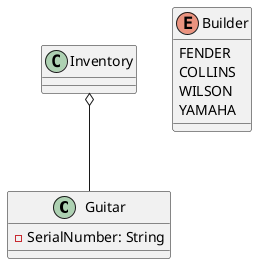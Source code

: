 @startuml
'https://plantuml.com/class-diagram





class Guitar {
- SerialNumber: String

}
Class Inventory{
}
Inventory o-- Guitar
enum Builder{
FENDER
COLLINS
WILSON
YAMAHA
}

@enduml